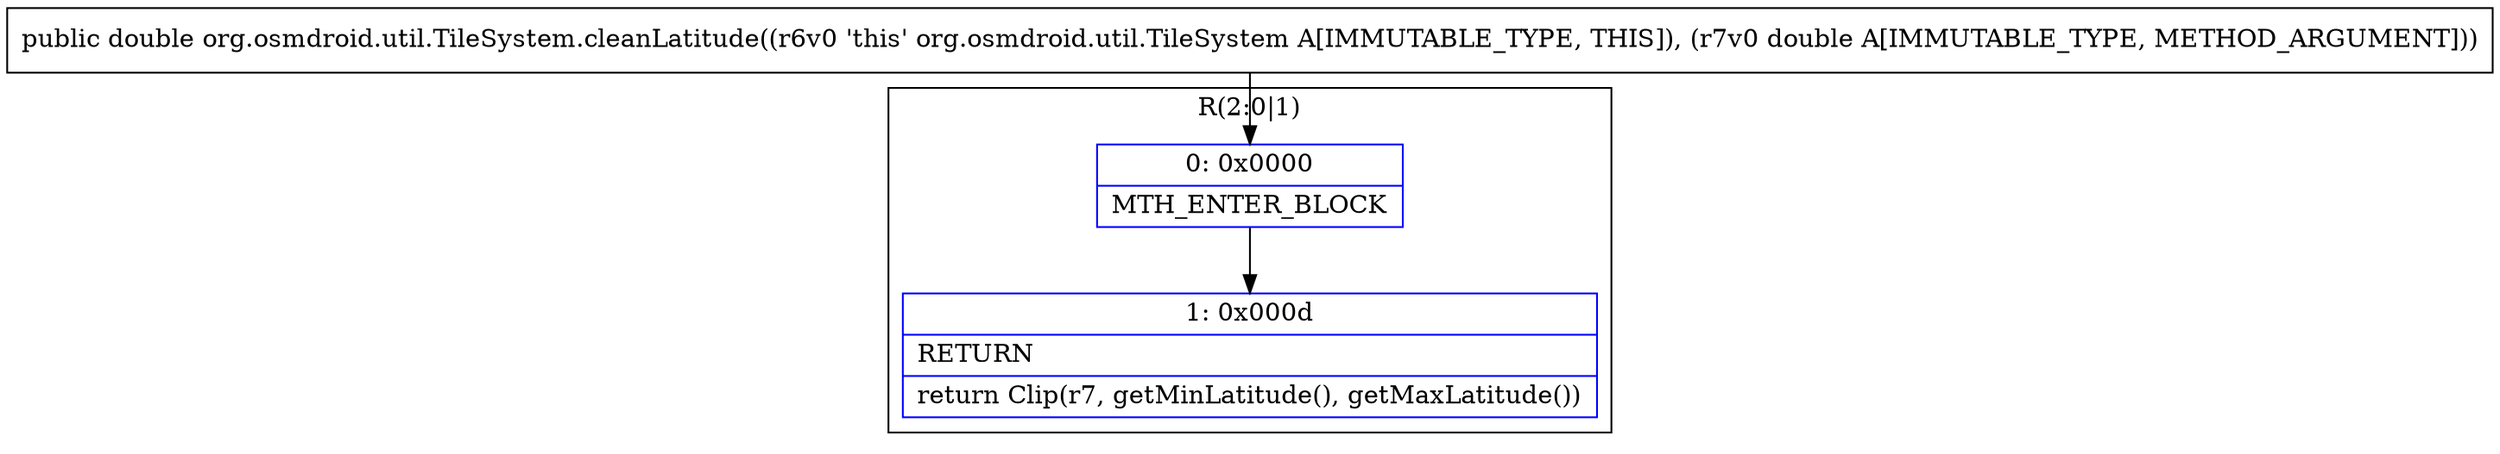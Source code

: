 digraph "CFG fororg.osmdroid.util.TileSystem.cleanLatitude(D)D" {
subgraph cluster_Region_2003819970 {
label = "R(2:0|1)";
node [shape=record,color=blue];
Node_0 [shape=record,label="{0\:\ 0x0000|MTH_ENTER_BLOCK\l}"];
Node_1 [shape=record,label="{1\:\ 0x000d|RETURN\l|return Clip(r7, getMinLatitude(), getMaxLatitude())\l}"];
}
MethodNode[shape=record,label="{public double org.osmdroid.util.TileSystem.cleanLatitude((r6v0 'this' org.osmdroid.util.TileSystem A[IMMUTABLE_TYPE, THIS]), (r7v0 double A[IMMUTABLE_TYPE, METHOD_ARGUMENT])) }"];
MethodNode -> Node_0;
Node_0 -> Node_1;
}

